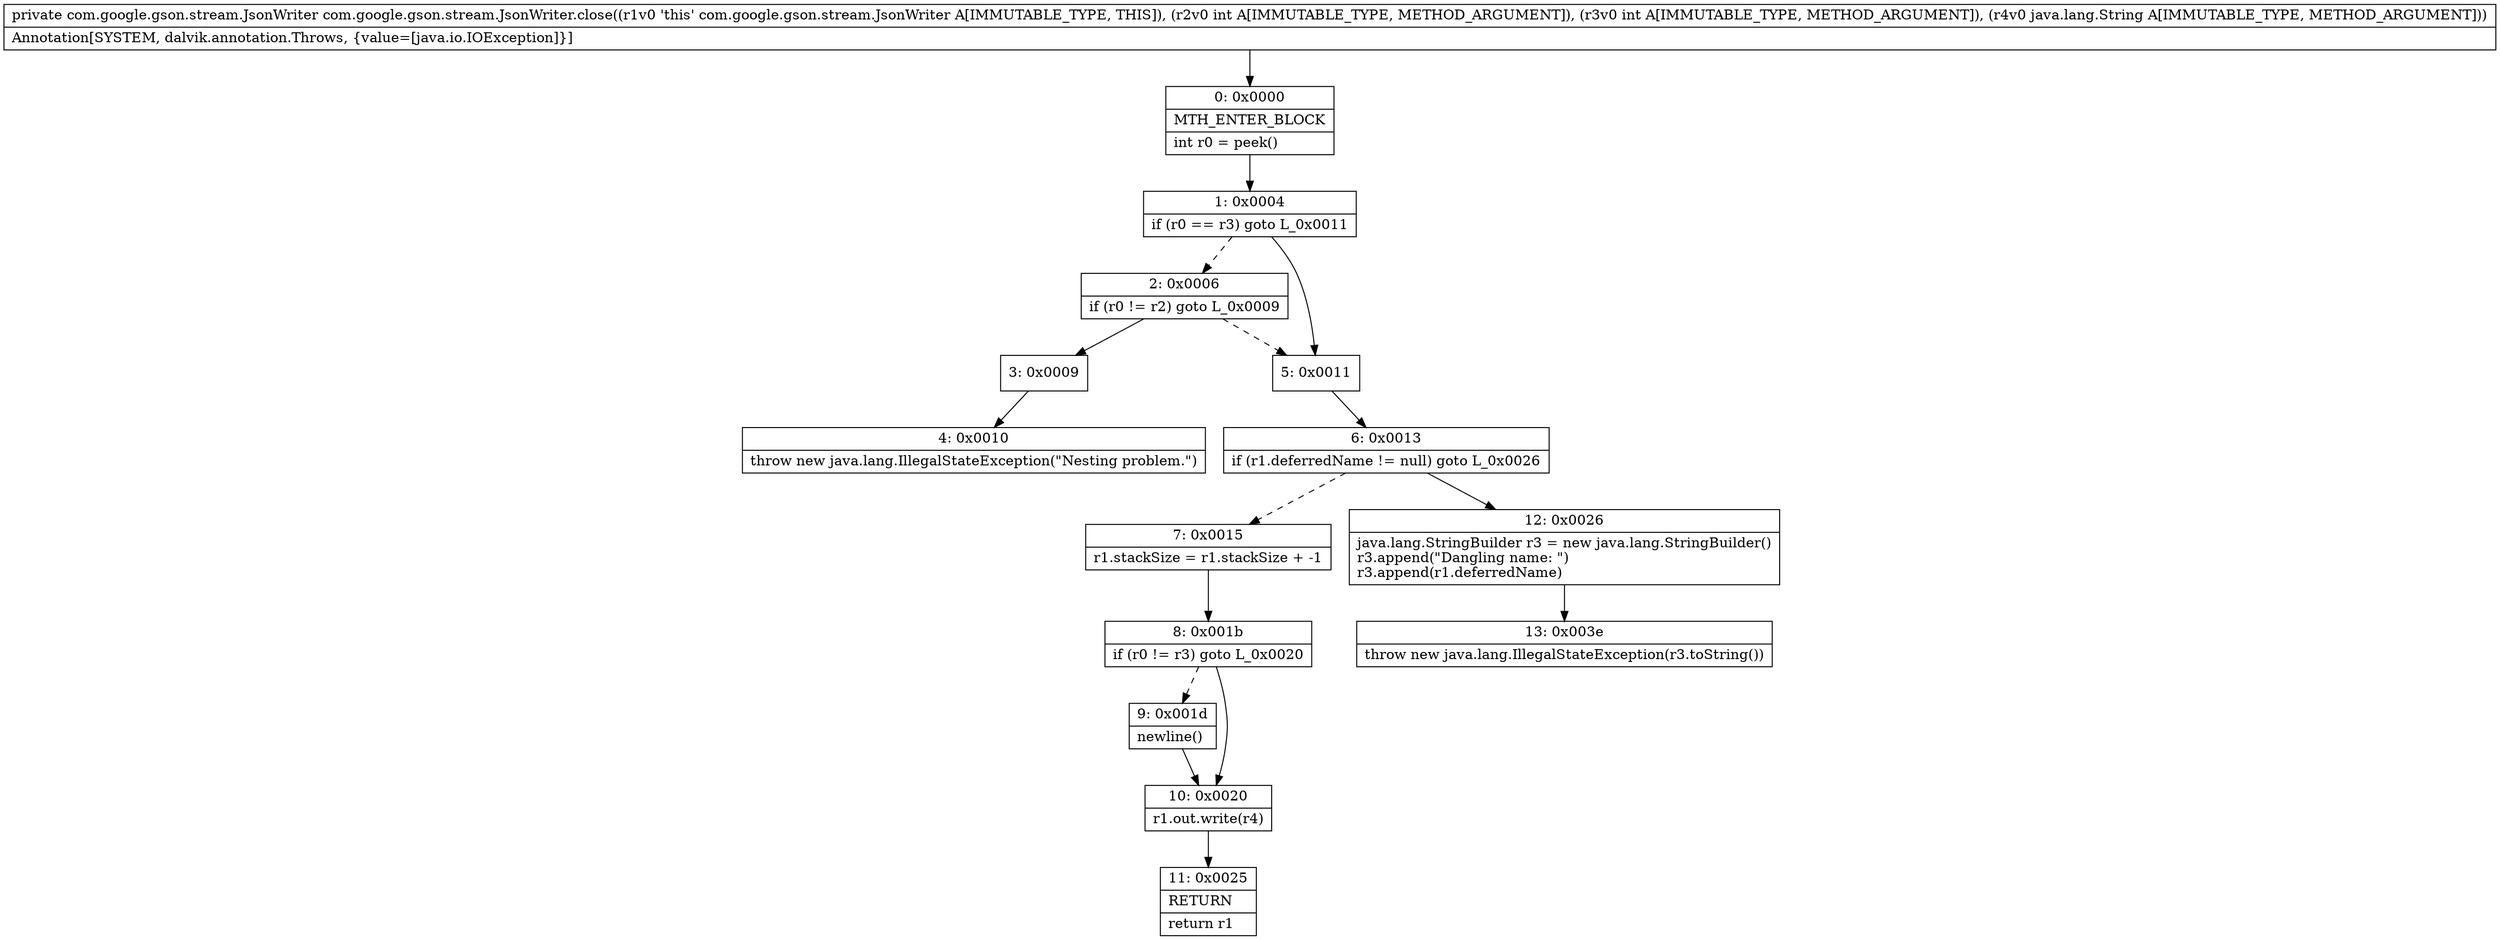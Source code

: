 digraph "CFG forcom.google.gson.stream.JsonWriter.close(IILjava\/lang\/String;)Lcom\/google\/gson\/stream\/JsonWriter;" {
Node_0 [shape=record,label="{0\:\ 0x0000|MTH_ENTER_BLOCK\l|int r0 = peek()\l}"];
Node_1 [shape=record,label="{1\:\ 0x0004|if (r0 == r3) goto L_0x0011\l}"];
Node_2 [shape=record,label="{2\:\ 0x0006|if (r0 != r2) goto L_0x0009\l}"];
Node_3 [shape=record,label="{3\:\ 0x0009}"];
Node_4 [shape=record,label="{4\:\ 0x0010|throw new java.lang.IllegalStateException(\"Nesting problem.\")\l}"];
Node_5 [shape=record,label="{5\:\ 0x0011}"];
Node_6 [shape=record,label="{6\:\ 0x0013|if (r1.deferredName != null) goto L_0x0026\l}"];
Node_7 [shape=record,label="{7\:\ 0x0015|r1.stackSize = r1.stackSize + \-1\l}"];
Node_8 [shape=record,label="{8\:\ 0x001b|if (r0 != r3) goto L_0x0020\l}"];
Node_9 [shape=record,label="{9\:\ 0x001d|newline()\l}"];
Node_10 [shape=record,label="{10\:\ 0x0020|r1.out.write(r4)\l}"];
Node_11 [shape=record,label="{11\:\ 0x0025|RETURN\l|return r1\l}"];
Node_12 [shape=record,label="{12\:\ 0x0026|java.lang.StringBuilder r3 = new java.lang.StringBuilder()\lr3.append(\"Dangling name: \")\lr3.append(r1.deferredName)\l}"];
Node_13 [shape=record,label="{13\:\ 0x003e|throw new java.lang.IllegalStateException(r3.toString())\l}"];
MethodNode[shape=record,label="{private com.google.gson.stream.JsonWriter com.google.gson.stream.JsonWriter.close((r1v0 'this' com.google.gson.stream.JsonWriter A[IMMUTABLE_TYPE, THIS]), (r2v0 int A[IMMUTABLE_TYPE, METHOD_ARGUMENT]), (r3v0 int A[IMMUTABLE_TYPE, METHOD_ARGUMENT]), (r4v0 java.lang.String A[IMMUTABLE_TYPE, METHOD_ARGUMENT]))  | Annotation[SYSTEM, dalvik.annotation.Throws, \{value=[java.io.IOException]\}]\l}"];
MethodNode -> Node_0;
Node_0 -> Node_1;
Node_1 -> Node_2[style=dashed];
Node_1 -> Node_5;
Node_2 -> Node_3;
Node_2 -> Node_5[style=dashed];
Node_3 -> Node_4;
Node_5 -> Node_6;
Node_6 -> Node_7[style=dashed];
Node_6 -> Node_12;
Node_7 -> Node_8;
Node_8 -> Node_9[style=dashed];
Node_8 -> Node_10;
Node_9 -> Node_10;
Node_10 -> Node_11;
Node_12 -> Node_13;
}

